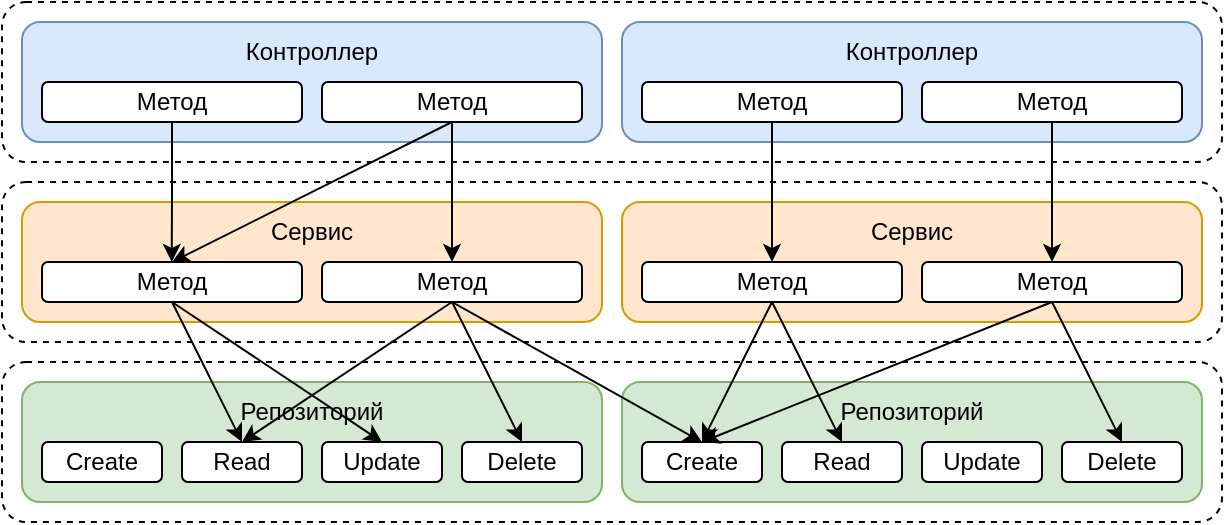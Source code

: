 <mxfile version="14.5.1" type="device"><diagram name="Page-1" id="38b20595-45e3-9b7f-d5ca-b57f44c5b66d"><mxGraphModel dx="192" dy="739" grid="1" gridSize="10" guides="1" tooltips="1" connect="1" arrows="1" fold="1" page="1" pageScale="1" pageWidth="1100" pageHeight="850" background="#ffffff" math="0" shadow="0"><root><mxCell id="0"/><mxCell id="1" parent="0"/><mxCell id="Ox8zLLKR6UrY-GFj7ShK-140" value="" style="rounded=1;whiteSpace=wrap;html=1;dashed=1;" vertex="1" parent="1"><mxGeometry x="1110" y="190" width="610" height="80" as="geometry"/></mxCell><mxCell id="Ox8zLLKR6UrY-GFj7ShK-141" value="" style="rounded=1;whiteSpace=wrap;html=1;fillColor=#d5e8d4;strokeColor=#82b366;" vertex="1" parent="1"><mxGeometry x="1120" y="200" width="290" height="60" as="geometry"/></mxCell><mxCell id="Ox8zLLKR6UrY-GFj7ShK-142" value="Create" style="rounded=1;whiteSpace=wrap;html=1;" vertex="1" parent="1"><mxGeometry x="1130" y="230" width="60" height="20" as="geometry"/></mxCell><mxCell id="Ox8zLLKR6UrY-GFj7ShK-143" value="Репозиторий" style="text;html=1;strokeColor=none;fillColor=none;align=center;verticalAlign=middle;whiteSpace=wrap;rounded=0;" vertex="1" parent="1"><mxGeometry x="1215" y="200" width="100" height="30" as="geometry"/></mxCell><mxCell id="Ox8zLLKR6UrY-GFj7ShK-144" value="Read" style="rounded=1;whiteSpace=wrap;html=1;" vertex="1" parent="1"><mxGeometry x="1200" y="230" width="60" height="20" as="geometry"/></mxCell><mxCell id="Ox8zLLKR6UrY-GFj7ShK-145" value="Update" style="rounded=1;whiteSpace=wrap;html=1;" vertex="1" parent="1"><mxGeometry x="1270" y="230" width="60" height="20" as="geometry"/></mxCell><mxCell id="Ox8zLLKR6UrY-GFj7ShK-146" value="Delete" style="rounded=1;whiteSpace=wrap;html=1;" vertex="1" parent="1"><mxGeometry x="1340" y="230" width="60" height="20" as="geometry"/></mxCell><mxCell id="Ox8zLLKR6UrY-GFj7ShK-147" value="" style="rounded=1;whiteSpace=wrap;html=1;fillColor=#d5e8d4;strokeColor=#82b366;" vertex="1" parent="1"><mxGeometry x="1420" y="200" width="290" height="60" as="geometry"/></mxCell><mxCell id="Ox8zLLKR6UrY-GFj7ShK-148" value="Create" style="rounded=1;whiteSpace=wrap;html=1;" vertex="1" parent="1"><mxGeometry x="1430" y="230" width="60" height="20" as="geometry"/></mxCell><mxCell id="Ox8zLLKR6UrY-GFj7ShK-149" value="Репозиторий" style="text;html=1;strokeColor=none;fillColor=none;align=center;verticalAlign=middle;whiteSpace=wrap;rounded=0;" vertex="1" parent="1"><mxGeometry x="1515" y="200" width="100" height="30" as="geometry"/></mxCell><mxCell id="Ox8zLLKR6UrY-GFj7ShK-150" value="Read" style="rounded=1;whiteSpace=wrap;html=1;" vertex="1" parent="1"><mxGeometry x="1500" y="230" width="60" height="20" as="geometry"/></mxCell><mxCell id="Ox8zLLKR6UrY-GFj7ShK-151" value="Update" style="rounded=1;whiteSpace=wrap;html=1;" vertex="1" parent="1"><mxGeometry x="1570" y="230" width="60" height="20" as="geometry"/></mxCell><mxCell id="Ox8zLLKR6UrY-GFj7ShK-152" value="Delete" style="rounded=1;whiteSpace=wrap;html=1;" vertex="1" parent="1"><mxGeometry x="1640" y="230" width="60" height="20" as="geometry"/></mxCell><mxCell id="Ox8zLLKR6UrY-GFj7ShK-153" value="" style="rounded=1;whiteSpace=wrap;html=1;fillColor=none;dashed=1;" vertex="1" parent="1"><mxGeometry x="1110" y="100" width="610" height="80" as="geometry"/></mxCell><mxCell id="Ox8zLLKR6UrY-GFj7ShK-154" value="" style="rounded=1;whiteSpace=wrap;html=1;fillColor=#ffe6cc;strokeColor=#d79b00;" vertex="1" parent="1"><mxGeometry x="1120" y="110" width="290" height="60" as="geometry"/></mxCell><mxCell id="Ox8zLLKR6UrY-GFj7ShK-155" value="Метод" style="rounded=1;whiteSpace=wrap;html=1;" vertex="1" parent="1"><mxGeometry x="1130" y="140" width="130" height="20" as="geometry"/></mxCell><mxCell id="Ox8zLLKR6UrY-GFj7ShK-156" value="Сервис" style="text;html=1;strokeColor=none;fillColor=none;align=center;verticalAlign=middle;whiteSpace=wrap;rounded=0;" vertex="1" parent="1"><mxGeometry x="1215" y="110" width="100" height="30" as="geometry"/></mxCell><mxCell id="Ox8zLLKR6UrY-GFj7ShK-157" value="Метод" style="rounded=1;whiteSpace=wrap;html=1;" vertex="1" parent="1"><mxGeometry x="1270" y="140" width="130" height="20" as="geometry"/></mxCell><mxCell id="Ox8zLLKR6UrY-GFj7ShK-158" value="" style="rounded=1;whiteSpace=wrap;html=1;fillColor=#ffe6cc;strokeColor=#d79b00;" vertex="1" parent="1"><mxGeometry x="1420" y="110" width="290" height="60" as="geometry"/></mxCell><mxCell id="Ox8zLLKR6UrY-GFj7ShK-159" value="Метод" style="rounded=1;whiteSpace=wrap;html=1;" vertex="1" parent="1"><mxGeometry x="1430" y="140" width="130" height="20" as="geometry"/></mxCell><mxCell id="Ox8zLLKR6UrY-GFj7ShK-160" value="Сервис" style="text;html=1;strokeColor=none;fillColor=none;align=center;verticalAlign=middle;whiteSpace=wrap;rounded=0;" vertex="1" parent="1"><mxGeometry x="1515" y="110" width="100" height="30" as="geometry"/></mxCell><mxCell id="Ox8zLLKR6UrY-GFj7ShK-161" value="Метод" style="rounded=1;whiteSpace=wrap;html=1;" vertex="1" parent="1"><mxGeometry x="1570" y="140" width="130" height="20" as="geometry"/></mxCell><mxCell id="Ox8zLLKR6UrY-GFj7ShK-162" value="" style="rounded=1;whiteSpace=wrap;html=1;dashed=1;" vertex="1" parent="1"><mxGeometry x="1110" y="10" width="610" height="80" as="geometry"/></mxCell><mxCell id="Ox8zLLKR6UrY-GFj7ShK-163" value="" style="rounded=1;whiteSpace=wrap;html=1;fillColor=#dae8fc;strokeColor=#6c8ebf;" vertex="1" parent="1"><mxGeometry x="1120" y="20" width="290" height="60" as="geometry"/></mxCell><mxCell id="Ox8zLLKR6UrY-GFj7ShK-164" style="edgeStyle=orthogonalEdgeStyle;rounded=0;orthogonalLoop=1;jettySize=auto;html=1;exitX=0.5;exitY=1;exitDx=0;exitDy=0;strokeWidth=1;" edge="1" parent="1" source="Ox8zLLKR6UrY-GFj7ShK-165"><mxGeometry relative="1" as="geometry"><mxPoint x="1194.857" y="140.0" as="targetPoint"/></mxGeometry></mxCell><mxCell id="Ox8zLLKR6UrY-GFj7ShK-165" value="Метод" style="rounded=1;whiteSpace=wrap;html=1;" vertex="1" parent="1"><mxGeometry x="1130" y="50" width="130" height="20" as="geometry"/></mxCell><mxCell id="Ox8zLLKR6UrY-GFj7ShK-166" value="Контроллер" style="text;html=1;strokeColor=none;fillColor=none;align=center;verticalAlign=middle;whiteSpace=wrap;rounded=0;" vertex="1" parent="1"><mxGeometry x="1215" y="20" width="100" height="30" as="geometry"/></mxCell><mxCell id="Ox8zLLKR6UrY-GFj7ShK-167" value="Метод" style="rounded=1;whiteSpace=wrap;html=1;" vertex="1" parent="1"><mxGeometry x="1270" y="50" width="130" height="20" as="geometry"/></mxCell><mxCell id="Ox8zLLKR6UrY-GFj7ShK-168" value="" style="rounded=1;whiteSpace=wrap;html=1;fillColor=#dae8fc;strokeColor=#6c8ebf;" vertex="1" parent="1"><mxGeometry x="1420" y="20" width="290" height="60" as="geometry"/></mxCell><mxCell id="Ox8zLLKR6UrY-GFj7ShK-169" value="Метод" style="rounded=1;whiteSpace=wrap;html=1;" vertex="1" parent="1"><mxGeometry x="1430" y="50" width="130" height="20" as="geometry"/></mxCell><mxCell id="Ox8zLLKR6UrY-GFj7ShK-170" value="Контроллер" style="text;html=1;strokeColor=none;fillColor=none;align=center;verticalAlign=middle;whiteSpace=wrap;rounded=0;" vertex="1" parent="1"><mxGeometry x="1515" y="20" width="100" height="30" as="geometry"/></mxCell><mxCell id="Ox8zLLKR6UrY-GFj7ShK-171" style="edgeStyle=orthogonalEdgeStyle;rounded=0;orthogonalLoop=1;jettySize=auto;html=1;exitX=0.5;exitY=1;exitDx=0;exitDy=0;entryX=0.5;entryY=0;entryDx=0;entryDy=0;strokeColor=#000000;strokeWidth=1;" edge="1" parent="1" source="Ox8zLLKR6UrY-GFj7ShK-172" target="Ox8zLLKR6UrY-GFj7ShK-161"><mxGeometry relative="1" as="geometry"/></mxCell><mxCell id="Ox8zLLKR6UrY-GFj7ShK-172" value="Метод" style="rounded=1;whiteSpace=wrap;html=1;" vertex="1" parent="1"><mxGeometry x="1570" y="50" width="130" height="20" as="geometry"/></mxCell><mxCell id="Ox8zLLKR6UrY-GFj7ShK-173" value="" style="endArrow=classic;html=1;exitX=0.5;exitY=1;exitDx=0;exitDy=0;entryX=0.5;entryY=0;entryDx=0;entryDy=0;" edge="1" parent="1" source="Ox8zLLKR6UrY-GFj7ShK-167" target="Ox8zLLKR6UrY-GFj7ShK-157"><mxGeometry width="50" height="50" relative="1" as="geometry"><mxPoint x="1360" y="180" as="sourcePoint"/><mxPoint x="1410" y="130" as="targetPoint"/></mxGeometry></mxCell><mxCell id="Ox8zLLKR6UrY-GFj7ShK-174" value="" style="endArrow=classic;html=1;exitX=0.5;exitY=1;exitDx=0;exitDy=0;entryX=0.5;entryY=0;entryDx=0;entryDy=0;" edge="1" parent="1" source="Ox8zLLKR6UrY-GFj7ShK-167" target="Ox8zLLKR6UrY-GFj7ShK-155"><mxGeometry width="50" height="50" relative="1" as="geometry"><mxPoint x="1360" y="180" as="sourcePoint"/><mxPoint x="1410" y="130" as="targetPoint"/></mxGeometry></mxCell><mxCell id="Ox8zLLKR6UrY-GFj7ShK-175" value="" style="endArrow=classic;html=1;entryX=0.5;entryY=0;entryDx=0;entryDy=0;exitX=0.5;exitY=1;exitDx=0;exitDy=0;" edge="1" parent="1" source="Ox8zLLKR6UrY-GFj7ShK-169" target="Ox8zLLKR6UrY-GFj7ShK-159"><mxGeometry width="50" height="50" relative="1" as="geometry"><mxPoint x="1495" y="70" as="sourcePoint"/><mxPoint x="1494.71" y="140" as="targetPoint"/></mxGeometry></mxCell><mxCell id="Ox8zLLKR6UrY-GFj7ShK-176" value="" style="endArrow=classic;html=1;exitX=0.5;exitY=1;exitDx=0;exitDy=0;entryX=0.5;entryY=0;entryDx=0;entryDy=0;" edge="1" parent="1" source="Ox8zLLKR6UrY-GFj7ShK-157" target="Ox8zLLKR6UrY-GFj7ShK-148"><mxGeometry width="50" height="50" relative="1" as="geometry"><mxPoint x="1345" y="80" as="sourcePoint"/><mxPoint x="1205" y="150" as="targetPoint"/></mxGeometry></mxCell><mxCell id="Ox8zLLKR6UrY-GFj7ShK-177" value="" style="endArrow=classic;html=1;exitX=0.5;exitY=1;exitDx=0;exitDy=0;entryX=0.5;entryY=0;entryDx=0;entryDy=0;" edge="1" parent="1" source="Ox8zLLKR6UrY-GFj7ShK-157" target="Ox8zLLKR6UrY-GFj7ShK-146"><mxGeometry width="50" height="50" relative="1" as="geometry"><mxPoint x="1345" y="170" as="sourcePoint"/><mxPoint x="1310" y="240" as="targetPoint"/></mxGeometry></mxCell><mxCell id="Ox8zLLKR6UrY-GFj7ShK-178" value="" style="endArrow=classic;html=1;exitX=0.5;exitY=1;exitDx=0;exitDy=0;entryX=0.5;entryY=0;entryDx=0;entryDy=0;" edge="1" parent="1" source="Ox8zLLKR6UrY-GFj7ShK-155" target="Ox8zLLKR6UrY-GFj7ShK-145"><mxGeometry width="50" height="50" relative="1" as="geometry"><mxPoint x="1345" y="170" as="sourcePoint"/><mxPoint x="1310" y="240" as="targetPoint"/></mxGeometry></mxCell><mxCell id="Ox8zLLKR6UrY-GFj7ShK-179" value="" style="endArrow=classic;html=1;exitX=0.5;exitY=1;exitDx=0;exitDy=0;entryX=0.5;entryY=0;entryDx=0;entryDy=0;" edge="1" parent="1" source="Ox8zLLKR6UrY-GFj7ShK-155" target="Ox8zLLKR6UrY-GFj7ShK-144"><mxGeometry width="50" height="50" relative="1" as="geometry"><mxPoint x="1205" y="170" as="sourcePoint"/><mxPoint x="1310" y="240" as="targetPoint"/></mxGeometry></mxCell><mxCell id="Ox8zLLKR6UrY-GFj7ShK-180" value="" style="endArrow=classic;html=1;exitX=0.5;exitY=1;exitDx=0;exitDy=0;entryX=0.5;entryY=0;entryDx=0;entryDy=0;" edge="1" parent="1" source="Ox8zLLKR6UrY-GFj7ShK-157" target="Ox8zLLKR6UrY-GFj7ShK-144"><mxGeometry width="50" height="50" relative="1" as="geometry"><mxPoint x="1345" y="170" as="sourcePoint"/><mxPoint x="1310" y="240" as="targetPoint"/></mxGeometry></mxCell><mxCell id="Ox8zLLKR6UrY-GFj7ShK-181" value="" style="endArrow=classic;html=1;exitX=0.5;exitY=1;exitDx=0;exitDy=0;entryX=0.5;entryY=0;entryDx=0;entryDy=0;" edge="1" parent="1" source="Ox8zLLKR6UrY-GFj7ShK-159" target="Ox8zLLKR6UrY-GFj7ShK-150"><mxGeometry width="50" height="50" relative="1" as="geometry"><mxPoint x="1345" y="170" as="sourcePoint"/><mxPoint x="1470" y="240" as="targetPoint"/></mxGeometry></mxCell><mxCell id="Ox8zLLKR6UrY-GFj7ShK-182" value="" style="endArrow=classic;html=1;exitX=0.5;exitY=1;exitDx=0;exitDy=0;entryX=0.5;entryY=0;entryDx=0;entryDy=0;" edge="1" parent="1" source="Ox8zLLKR6UrY-GFj7ShK-161" target="Ox8zLLKR6UrY-GFj7ShK-148"><mxGeometry width="50" height="50" relative="1" as="geometry"><mxPoint x="1505" y="170" as="sourcePoint"/><mxPoint x="1540" y="240" as="targetPoint"/></mxGeometry></mxCell><mxCell id="Ox8zLLKR6UrY-GFj7ShK-183" value="" style="endArrow=classic;html=1;exitX=0.5;exitY=1;exitDx=0;exitDy=0;entryX=0.5;entryY=0;entryDx=0;entryDy=0;" edge="1" parent="1" source="Ox8zLLKR6UrY-GFj7ShK-161" target="Ox8zLLKR6UrY-GFj7ShK-152"><mxGeometry width="50" height="50" relative="1" as="geometry"><mxPoint x="1645" y="170" as="sourcePoint"/><mxPoint x="1470" y="240" as="targetPoint"/></mxGeometry></mxCell><mxCell id="Ox8zLLKR6UrY-GFj7ShK-184" value="" style="endArrow=classic;html=1;exitX=0.5;exitY=1;exitDx=0;exitDy=0;entryX=0.5;entryY=0;entryDx=0;entryDy=0;" edge="1" parent="1" source="Ox8zLLKR6UrY-GFj7ShK-159" target="Ox8zLLKR6UrY-GFj7ShK-148"><mxGeometry width="50" height="50" relative="1" as="geometry"><mxPoint x="1645" y="170" as="sourcePoint"/><mxPoint x="1470" y="240" as="targetPoint"/></mxGeometry></mxCell></root></mxGraphModel></diagram></mxfile>